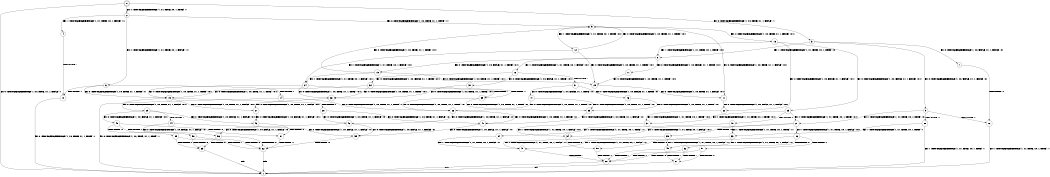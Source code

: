 digraph BCG {
size = "7, 10.5";
center = TRUE;
node [shape = circle];
0 [peripheries = 2];
0 -> 1 [label = "EX !0 !ATOMIC_EXCH_BRANCH (1, +0, TRUE, +1, 1, FALSE) !::"];
0 -> 2 [label = "EX !1 !ATOMIC_EXCH_BRANCH (1, +1, TRUE, +0, 1, TRUE) !::"];
0 -> 3 [label = "EX !0 !ATOMIC_EXCH_BRANCH (1, +0, TRUE, +1, 1, FALSE) !::"];
2 -> 4 [label = "EX !1 !ATOMIC_EXCH_BRANCH (1, +1, TRUE, +0, 1, FALSE) !:1:"];
2 -> 5 [label = "EX !0 !ATOMIC_EXCH_BRANCH (1, +0, TRUE, +1, 1, TRUE) !:1:"];
2 -> 6 [label = "EX !1 !ATOMIC_EXCH_BRANCH (1, +1, TRUE, +0, 1, FALSE) !:1:"];
3 -> 7 [label = "EX !0 !ATOMIC_EXCH_BRANCH (1, +0, FALSE, +1, 1, FALSE) !:0:"];
3 -> 8 [label = "EX !1 !ATOMIC_EXCH_BRANCH (1, +1, TRUE, +0, 1, TRUE) !:0:"];
3 -> 9 [label = "EX !0 !ATOMIC_EXCH_BRANCH (1, +0, FALSE, +1, 1, FALSE) !:0:"];
4 -> 10 [label = "TERMINATE !1"];
5 -> 11 [label = "EX !0 !ATOMIC_EXCH_BRANCH (1, +0, TRUE, +1, 1, FALSE) !:0:1:"];
5 -> 12 [label = "EX !1 !ATOMIC_EXCH_BRANCH (1, +1, TRUE, +0, 1, TRUE) !:0:1:"];
5 -> 13 [label = "EX !0 !ATOMIC_EXCH_BRANCH (1, +0, TRUE, +1, 1, FALSE) !:0:1:"];
6 -> 10 [label = "TERMINATE !1"];
6 -> 14 [label = "TERMINATE !1"];
6 -> 15 [label = "EX !0 !ATOMIC_EXCH_BRANCH (1, +0, TRUE, +1, 1, TRUE) !:1:"];
7 -> 16 [label = "TERMINATE !0"];
8 -> 17 [label = "EX !0 !ATOMIC_EXCH_BRANCH (1, +0, FALSE, +1, 1, TRUE) !:0:1:"];
8 -> 18 [label = "EX !1 !ATOMIC_EXCH_BRANCH (1, +1, TRUE, +0, 1, FALSE) !:0:1:"];
8 -> 19 [label = "EX !0 !ATOMIC_EXCH_BRANCH (1, +0, FALSE, +1, 1, TRUE) !:0:1:"];
9 -> 16 [label = "TERMINATE !0"];
9 -> 20 [label = "TERMINATE !0"];
9 -> 21 [label = "EX !1 !ATOMIC_EXCH_BRANCH (1, +1, TRUE, +0, 1, TRUE) !:0:"];
10 -> 1 [label = "EX !0 !ATOMIC_EXCH_BRANCH (1, +0, TRUE, +1, 1, TRUE) !::"];
11 -> 22 [label = "EX !0 !ATOMIC_EXCH_BRANCH (1, +0, FALSE, +1, 1, FALSE) !:0:1:"];
12 -> 23 [label = "EX !0 !ATOMIC_EXCH_BRANCH (1, +0, TRUE, +1, 1, TRUE) !:0:1:"];
12 -> 24 [label = "EX !1 !ATOMIC_EXCH_BRANCH (1, +1, TRUE, +0, 1, FALSE) !:0:1:"];
12 -> 5 [label = "EX !0 !ATOMIC_EXCH_BRANCH (1, +0, TRUE, +1, 1, TRUE) !:0:1:"];
13 -> 22 [label = "EX !0 !ATOMIC_EXCH_BRANCH (1, +0, FALSE, +1, 1, FALSE) !:0:1:"];
13 -> 8 [label = "EX !1 !ATOMIC_EXCH_BRANCH (1, +1, TRUE, +0, 1, TRUE) !:0:1:"];
13 -> 25 [label = "EX !0 !ATOMIC_EXCH_BRANCH (1, +0, FALSE, +1, 1, FALSE) !:0:1:"];
14 -> 1 [label = "EX !0 !ATOMIC_EXCH_BRANCH (1, +0, TRUE, +1, 1, TRUE) !::"];
14 -> 26 [label = "EX !0 !ATOMIC_EXCH_BRANCH (1, +0, TRUE, +1, 1, TRUE) !::"];
15 -> 27 [label = "EX !0 !ATOMIC_EXCH_BRANCH (1, +0, TRUE, +1, 1, FALSE) !:0:1:"];
15 -> 28 [label = "TERMINATE !1"];
15 -> 29 [label = "EX !0 !ATOMIC_EXCH_BRANCH (1, +0, TRUE, +1, 1, FALSE) !:0:1:"];
16 -> 1 [label = "EX !1 !ATOMIC_EXCH_BRANCH (1, +1, TRUE, +0, 1, TRUE) !::"];
17 -> 23 [label = "EX !0 !ATOMIC_EXCH_BRANCH (1, +0, TRUE, +1, 1, TRUE) !:0:1:"];
18 -> 30 [label = "EX !0 !ATOMIC_EXCH_BRANCH (1, +0, FALSE, +1, 1, TRUE) !:0:1:"];
18 -> 31 [label = "TERMINATE !1"];
18 -> 32 [label = "EX !0 !ATOMIC_EXCH_BRANCH (1, +0, FALSE, +1, 1, TRUE) !:0:1:"];
19 -> 23 [label = "EX !0 !ATOMIC_EXCH_BRANCH (1, +0, TRUE, +1, 1, TRUE) !:0:1:"];
19 -> 24 [label = "EX !1 !ATOMIC_EXCH_BRANCH (1, +1, TRUE, +0, 1, FALSE) !:0:1:"];
19 -> 5 [label = "EX !0 !ATOMIC_EXCH_BRANCH (1, +0, TRUE, +1, 1, TRUE) !:0:1:"];
20 -> 1 [label = "EX !1 !ATOMIC_EXCH_BRANCH (1, +1, TRUE, +0, 1, TRUE) !::"];
20 -> 33 [label = "EX !1 !ATOMIC_EXCH_BRANCH (1, +1, TRUE, +0, 1, TRUE) !::"];
21 -> 34 [label = "EX !1 !ATOMIC_EXCH_BRANCH (1, +1, TRUE, +0, 1, FALSE) !:0:1:"];
21 -> 35 [label = "TERMINATE !0"];
21 -> 36 [label = "EX !1 !ATOMIC_EXCH_BRANCH (1, +1, TRUE, +0, 1, FALSE) !:0:1:"];
22 -> 37 [label = "EX !1 !ATOMIC_EXCH_BRANCH (1, +1, TRUE, +0, 1, TRUE) !:0:1:"];
23 -> 11 [label = "EX !0 !ATOMIC_EXCH_BRANCH (1, +0, TRUE, +1, 1, FALSE) !:0:1:"];
24 -> 38 [label = "EX !0 !ATOMIC_EXCH_BRANCH (1, +0, TRUE, +1, 1, TRUE) !:0:1:"];
24 -> 39 [label = "TERMINATE !1"];
24 -> 15 [label = "EX !0 !ATOMIC_EXCH_BRANCH (1, +0, TRUE, +1, 1, TRUE) !:0:1:"];
25 -> 37 [label = "EX !1 !ATOMIC_EXCH_BRANCH (1, +1, TRUE, +0, 1, TRUE) !:0:1:"];
25 -> 40 [label = "TERMINATE !0"];
25 -> 21 [label = "EX !1 !ATOMIC_EXCH_BRANCH (1, +1, TRUE, +0, 1, TRUE) !:0:1:"];
26 -> 41 [label = "EX !0 !ATOMIC_EXCH_BRANCH (1, +0, TRUE, +1, 1, FALSE) !:0:"];
26 -> 42 [label = "EX !0 !ATOMIC_EXCH_BRANCH (1, +0, TRUE, +1, 1, FALSE) !:0:"];
27 -> 43 [label = "EX !0 !ATOMIC_EXCH_BRANCH (1, +0, FALSE, +1, 1, FALSE) !:0:1:"];
28 -> 41 [label = "EX !0 !ATOMIC_EXCH_BRANCH (1, +0, TRUE, +1, 1, FALSE) !:0:"];
28 -> 42 [label = "EX !0 !ATOMIC_EXCH_BRANCH (1, +0, TRUE, +1, 1, FALSE) !:0:"];
29 -> 43 [label = "EX !0 !ATOMIC_EXCH_BRANCH (1, +0, FALSE, +1, 1, FALSE) !:0:1:"];
29 -> 44 [label = "TERMINATE !1"];
29 -> 45 [label = "EX !0 !ATOMIC_EXCH_BRANCH (1, +0, FALSE, +1, 1, FALSE) !:0:1:"];
30 -> 38 [label = "EX !0 !ATOMIC_EXCH_BRANCH (1, +0, TRUE, +1, 1, TRUE) !:0:1:"];
31 -> 46 [label = "EX !0 !ATOMIC_EXCH_BRANCH (1, +0, FALSE, +1, 1, TRUE) !:0:"];
31 -> 47 [label = "EX !0 !ATOMIC_EXCH_BRANCH (1, +0, FALSE, +1, 1, TRUE) !:0:"];
32 -> 38 [label = "EX !0 !ATOMIC_EXCH_BRANCH (1, +0, TRUE, +1, 1, TRUE) !:0:1:"];
32 -> 39 [label = "TERMINATE !1"];
32 -> 15 [label = "EX !0 !ATOMIC_EXCH_BRANCH (1, +0, TRUE, +1, 1, TRUE) !:0:1:"];
33 -> 48 [label = "EX !1 !ATOMIC_EXCH_BRANCH (1, +1, TRUE, +0, 1, FALSE) !:1:"];
33 -> 49 [label = "EX !1 !ATOMIC_EXCH_BRANCH (1, +1, TRUE, +0, 1, FALSE) !:1:"];
34 -> 50 [label = "TERMINATE !0"];
35 -> 48 [label = "EX !1 !ATOMIC_EXCH_BRANCH (1, +1, TRUE, +0, 1, FALSE) !:1:"];
35 -> 49 [label = "EX !1 !ATOMIC_EXCH_BRANCH (1, +1, TRUE, +0, 1, FALSE) !:1:"];
36 -> 50 [label = "TERMINATE !0"];
36 -> 51 [label = "TERMINATE !1"];
36 -> 52 [label = "TERMINATE !0"];
37 -> 34 [label = "EX !1 !ATOMIC_EXCH_BRANCH (1, +1, TRUE, +0, 1, FALSE) !:0:1:"];
38 -> 27 [label = "EX !0 !ATOMIC_EXCH_BRANCH (1, +0, TRUE, +1, 1, FALSE) !:0:1:"];
39 -> 53 [label = "EX !0 !ATOMIC_EXCH_BRANCH (1, +0, TRUE, +1, 1, TRUE) !:0:"];
39 -> 26 [label = "EX !0 !ATOMIC_EXCH_BRANCH (1, +0, TRUE, +1, 1, TRUE) !:0:"];
40 -> 54 [label = "EX !1 !ATOMIC_EXCH_BRANCH (1, +1, TRUE, +0, 1, TRUE) !:1:"];
40 -> 33 [label = "EX !1 !ATOMIC_EXCH_BRANCH (1, +1, TRUE, +0, 1, TRUE) !:1:"];
41 -> 55 [label = "EX !0 !ATOMIC_EXCH_BRANCH (1, +0, FALSE, +1, 1, FALSE) !:0:"];
42 -> 55 [label = "EX !0 !ATOMIC_EXCH_BRANCH (1, +0, FALSE, +1, 1, FALSE) !:0:"];
42 -> 56 [label = "EX !0 !ATOMIC_EXCH_BRANCH (1, +0, FALSE, +1, 1, FALSE) !:0:"];
43 -> 57 [label = "TERMINATE !0"];
44 -> 55 [label = "EX !0 !ATOMIC_EXCH_BRANCH (1, +0, FALSE, +1, 1, FALSE) !:0:"];
44 -> 56 [label = "EX !0 !ATOMIC_EXCH_BRANCH (1, +0, FALSE, +1, 1, FALSE) !:0:"];
45 -> 57 [label = "TERMINATE !0"];
45 -> 58 [label = "TERMINATE !1"];
45 -> 59 [label = "TERMINATE !0"];
46 -> 53 [label = "EX !0 !ATOMIC_EXCH_BRANCH (1, +0, TRUE, +1, 1, TRUE) !:0:"];
47 -> 53 [label = "EX !0 !ATOMIC_EXCH_BRANCH (1, +0, TRUE, +1, 1, TRUE) !:0:"];
47 -> 26 [label = "EX !0 !ATOMIC_EXCH_BRANCH (1, +0, TRUE, +1, 1, TRUE) !:0:"];
48 -> 60 [label = "TERMINATE !1"];
49 -> 60 [label = "TERMINATE !1"];
49 -> 61 [label = "TERMINATE !1"];
50 -> 60 [label = "TERMINATE !1"];
51 -> 60 [label = "TERMINATE !0"];
51 -> 61 [label = "TERMINATE !0"];
52 -> 60 [label = "TERMINATE !1"];
52 -> 61 [label = "TERMINATE !1"];
53 -> 41 [label = "EX !0 !ATOMIC_EXCH_BRANCH (1, +0, TRUE, +1, 1, FALSE) !:0:"];
54 -> 48 [label = "EX !1 !ATOMIC_EXCH_BRANCH (1, +1, TRUE, +0, 1, FALSE) !:1:"];
55 -> 62 [label = "TERMINATE !0"];
56 -> 62 [label = "TERMINATE !0"];
56 -> 63 [label = "TERMINATE !0"];
57 -> 62 [label = "TERMINATE !1"];
58 -> 62 [label = "TERMINATE !0"];
58 -> 63 [label = "TERMINATE !0"];
59 -> 62 [label = "TERMINATE !1"];
59 -> 63 [label = "TERMINATE !1"];
60 -> 1 [label = "exit"];
61 -> 1 [label = "exit"];
62 -> 1 [label = "exit"];
63 -> 1 [label = "exit"];
}
